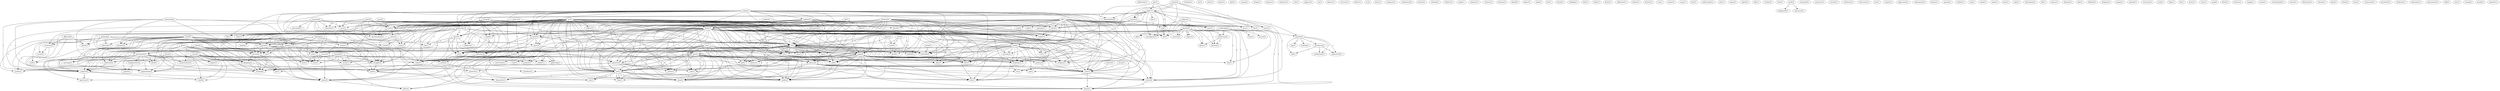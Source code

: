 digraph G {
  federation [ label="federation(1)" ];
  affirmed [ label="affirmed(2)" ];
  continue [ label="continue(2)" ];
  policy [ label="policy(1)" ];
  organization [ label="organization(2)" ];
  claim [ label="claim(3)" ];
  number [ label="number(6)" ];
  publication [ label="publication(3)" ];
  send [ label="send(2)" ];
  give [ label="give(4)" ];
  reject [ label="reject(3)" ];
  liar [ label="liar(1)" ];
  info [ label="info(1)" ];
  book [ label="book(13)" ];
  re [ label="re(2)" ];
  reference [ label="reference(4)" ];
  use [ label="use(1)" ];
  page [ label="page(6)" ];
  text [ label="text(1)" ];
  compare [ label="compare(1)" ];
  quote [ label="quote(2)" ];
  library [ label="library(2)" ];
  re [ label="re(3)" ];
  use [ label="use(1)" ];
  mine [ label="mine(2)" ];
  non [ label="non(1)" ];
  fact [ label="fact(1)" ];
  responsibility [ label="responsibility(2)" ];
  verify [ label="verify(2)" ];
  hand [ label="hand(2)" ];
  called [ label="called(1)" ];
  see [ label="see(1)" ];
  call [ label="call(2)" ];
  anybody [ label="anybody(1)" ];
  freedom [ label="freedom(1)" ];
  arf [ label="arf(1)" ];
  show [ label="show(1)" ];
  participated [ label="participated(1)" ];
  stand [ label="stand(1)" ];
  stand [ label="stand(1)" ];
  conflict [ label="conflict(1)" ];
  noted [ label="noted(1)" ];
  year [ label="year(3)" ];
  force [ label="force(2)" ];
  struggle [ label="struggle(4)" ];
  support [ label="support(6)" ];
  boost [ label="boost(1)" ];
  cause [ label="cause(3)" ];
  youth [ label="youth(2)" ];
  pledging [ label="pledging(2)" ];
  training [ label="training(2)" ];
  need [ label="need(1)" ];
  spectrum [ label="spectrum(1)" ];
  world [ label="world(2)" ];
  enjoys [ label="enjoys(1)" ];
  split [ label="split(1)" ];
  escape [ label="escape(1)" ];
  brings [ label="brings(1)" ];
  expose [ label="expose(1)" ];
  manhunt [ label="manhunt(1)" ];
  role [ label="role(1)" ];
  appears [ label="appears(1)" ];
  rm [ label="rm(1)" ];
  cambridge [ label="cambridge(2)" ];
  bow [ label="bow(1)" ];
  murder [ label="murder(4)" ];
  consul [ label="consul(2)" ];
  title [ label="title(1)" ];
  ultimatum [ label="ultimatum(2)" ];
  ohanus [ label="ohanus(1)" ];
  greece [ label="greece(2)" ];
  switch [ label="switch(1)" ];
  joined [ label="joined(1)" ];
  member [ label="member(2)" ];
  group [ label="group(3)" ];
  ruling [ label="ruling(1)" ];
  ara [ label="ara(1)" ];
  pursuit [ label="pursuit(2)" ];
  voice [ label="voice(1)" ];
  host [ label="host(1)" ];
  solidarity [ label="solidarity(4)" ];
  party [ label="party(9)" ];
  array [ label="array(1)" ];
  survives [ label="survives(1)" ];
  follow [ label="follow(1)" ];
  cc [ label="cc(2)" ];
  army [ label="army(1)" ];
  sdpa [ label="sdpa(2)" ];
  work [ label="work(1)" ];
  sera [ label="sera(1)" ];
  urartu [ label="urartu(3)" ];
  mouthpiece [ label="mouthpiece(1)" ];
  die [ label="die(1)" ];
  zuma [ label="zuma(1)" ];
  org [ label="org(7)" ];
  tell [ label="tell(1)" ];
  work [ label="work(1)" ];
  response [ label="response(1)" ];
  conference [ label="conference(2)" ];
  dd [ label="dd(1)" ];
  care [ label="care(2)" ];
  provide [ label="provide(1)" ];
  et [ label="et(1)" ];
  gif [ label="gif(2)" ];
  pile [ label="pile(1)" ];
  desk [ label="desk(1)" ];
  ask [ label="ask(1)" ];
  sct [ label="sct(1)" ];
  believe [ label="believe(1)" ];
  etc [ label="etc(1)" ];
  check [ label="check(1)" ];
  garbage [ label="garbage(1)" ];
  writes [ label="writes(4)" ];
  denial [ label="denial(1)" ];
  branch [ label="branch(1)" ];
  exists [ label="exists(2)" ];
  soul [ label="soul(1)" ];
  today [ label="today(1)" ];
  extermination [ label="extermination(1)" ];
  tribunal [ label="tribunal(1)" ];
  beehive [ label="beehive(1)" ];
  subject [ label="subject(2)" ];
  news [ label="news(2)" ];
  edu [ label="edu(4)" ];
  columbia [ label="columbia(4)" ];
  article [ label="article(4)" ];
  sdpa [ label="sdpa(11)" ];
  engin [ label="engin(1)" ];
  reporter [ label="reporter(1)" ];
  witness [ label="witness(1)" ];
  bassam [ label="bassam(1)" ];
  behalf [ label="behalf(1)" ];
  object [ label="object(1)" ];
  shop [ label="shop(1)" ];
  boy [ label="boy(1)" ];
  closed [ label="closed(1)" ];
  building [ label="building(1)" ];
  hide [ label="hide(1)" ];
  time [ label="time(1)" ];
  mr [ label="mr(6)" ];
  writer [ label="writer(1)" ];
  way [ label="way(1)" ];
  publish [ label="publish(1)" ];
  question [ label="question(3)" ];
  crap [ label="crap(3)" ];
  address [ label="address(1)" ];
  proof [ label="proof(1)" ];
  movement [ label="movement(10)" ];
  seems [ label="seems(1)" ];
  gave [ label="gave(3)" ];
  put [ label="put(1)" ];
  holds [ label="holds(1)" ];
  go [ label="go(1)" ];
  effort [ label="effort(1)" ];
  letter [ label="letter(1)" ];
  abduction [ label="abduction(1)" ];
  armenia [ label="armenia(2)" ];
  proceeded [ label="proceeded(1)" ];
  mountain [ label="mountain(1)" ];
  serve [ label="serve(1)" ];
  asala [ label="asala(3)" ];
  indication [ label="indication(1)" ];
  link [ label="link(1)" ];
  message [ label="message(3)" ];
  comment [ label="comment(1)" ];
  introduce [ label="introduce(1)" ];
  idea [ label="idea(1)" ];
  addition [ label="addition(1)" ];
  bother [ label="bother(1)" ];
  history [ label="history(1)" ];
  son [ label="son(1)" ];
  ego [ label="ego(1)" ];
  nothing [ label="nothing(1)" ];
  murderer [ label="murderer(2)" ];
  self [ label="self(1)" ];
  underworld [ label="underworld(1)" ];
  satisfaction [ label="satisfaction(1)" ];
  point [ label="point(3)" ];
  davidian [ label="davidian(6)" ];
  front [ label="front(3)" ];
  size [ label="size(1)" ];
  charachter [ label="charachter(1)" ];
  preface [ label="preface(2)" ];
  vd [ label="vd(5)" ];
  post [ label="post(1)" ];
  assortment [ label="assortment(1)" ];
  trade [ label="trade(1)" ];
  purpose [ label="purpose(1)" ];
  gathering [ label="gathering(1)" ];
  cabinet [ label="cabinet(1)" ];
  labor [ label="labor(2)" ];
  center [ label="center(1)" ];
  wasn [ label="wasn(1)" ];
  face [ label="face(1)" ];
  ambassador [ label="ambassador(1)" ];
  part [ label="part(1)" ];
  place [ label="place(2)" ];
  capital [ label="capital(1)" ];
  reveal [ label="reveal(1)" ];
  matter [ label="matter(1)" ];
  falls [ label="falls(1)" ];
  sunday [ label="sunday(1)" ];
  dashnag [ label="dashnag(2)" ];
  gunduz [ label="gunduz(2)" ];
  import [ label="import(1)" ];
  gift [ label="gift(1)" ];
  gives [ label="gives(1)" ];
  receives [ label="receives(1)" ];
  position [ label="position(1)" ];
  tried [ label="tried(1)" ];
  committee [ label="committee(2)" ];
  sarik [ label="sarik(2)" ];
  bodyguard [ label="bodyguard(1)" ];
  massacre [ label="massacre(1)" ];
  command [ label="command(1)" ];
  presence [ label="presence(1)" ];
  meeting [ label="meeting(3)" ];
  activity [ label="activity(1)" ];
  rawlinson [ label="rawlinson(1)" ];
  assassination [ label="assassination(1)" ];
  discussion [ label="discussion(1)" ];
  eye [ label="eye(1)" ];
  cypriot [ label="cypriot(1)" ];
  appressian [ label="appressian(1)" ];
  parliament [ label="parliament(3)" ];
  january [ label="january(3)" ];
  david [ label="david(2)" ];
  boston [ label="boston(1)" ];
  post [ label="post(1)" ];
  vedat [ label="vedat(1)" ];
  wrote [ label="wrote(1)" ];
  anyone [ label="anyone(1)" ];
  gunduz [ label="gunduz(2)" ];
  sydney [ label="sydney(1)" ];
  iraq [ label="iraq(1)" ];
  salim [ label="salim(2)" ];
  sahak [ label="sahak(1)" ];
  dogan [ label="dogan(2)" ];
  serdar [ label="serdar(8)" ];
  source [ label="source(3)" ];
  name [ label="name(1)" ];
  arab [ label="arab(1)" ];
  cape [ label="cape(1)" ];
  description [ label="description(1)" ];
  abu [ label="abu(1)" ];
  vd [ label="vd(1)" ];
  file [ label="file(1)" ];
  headquarters [ label="headquarters(2)" ];
  suburb [ label="suburb(1)" ];
  square [ label="square(1)" ];
  attended [ label="attended(1)" ];
  lebanon [ label="lebanon(1)" ];
  take [ label="take(1)" ];
  bedford [ label="bedford(1)" ];
  bulgaria [ label="bulgaria(1)" ];
  uucp [ label="uucp(3)" ];
  reagan [ label="reagan(1)" ];
  prelude [ label="prelude(1)" ];
  apr [ label="apr(3)" ];
  terrorism [ label="terrorism(1)" ];
  avail [ label="avail(1)" ];
  hope [ label="hope(1)" ];
  hla [ label="hla(1)" ];
  hosts [ label="hosts(1)" ];
  argic [ label="argic(6)" ];
  author [ label="author(2)" ];
  arikan [ label="arikan(2)" ];
  story [ label="story(1)" ];
  jcag [ label="jcag(2)" ];
  blood [ label="blood(1)" ];
  bureau [ label="bureau(1)" ];
  noggin [ label="noggin(1)" ];
  issue [ label="issue(2)" ];
  union [ label="union(1)" ];
  charalambidi [ label="charalambidi(1)" ];
  march [ label="march(1)" ];
  liberation [ label="liberation(3)" ];
  dd [ label="dd(1)" ];
  refuses [ label="refuses(1)" ];
  april [ label="april(1)" ];
  orhan [ label="orhan(2)" ];
  east [ label="east(1)" ];
  communist [ label="communist(1)" ];
  president [ label="president(1)" ];
  sarkisian [ label="sarkisian(1)" ];
  december [ label="december(1)" ];
  government [ label="government(1)" ];
  edik [ label="edik(1)" ];
  mar [ label="mar(1)" ];
  ariyak [ label="ariyak(2)" ];
  pasok [ label="pasok(2)" ];
  minister [ label="minister(1)" ];
  affirmed -> continue [ label="1" ];
  affirmed -> policy [ label="1" ];
  affirmed -> organization [ label="1" ];
  claim -> number [ label="1" ];
  claim -> publication [ label="1" ];
  claim -> send [ label="1" ];
  claim -> give [ label="1" ];
  claim -> reject [ label="1" ];
  claim -> liar [ label="1" ];
  claim -> info [ label="1" ];
  claim -> book [ label="1" ];
  claim -> re [ label="1" ];
  claim -> reference [ label="1" ];
  claim -> use [ label="1" ];
  claim -> page [ label="1" ];
  claim -> text [ label="1" ];
  claim -> compare [ label="1" ];
  claim -> quote [ label="1" ];
  claim -> library [ label="1" ];
  claim -> re [ label="1" ];
  claim -> use [ label="1" ];
  claim -> mine [ label="1" ];
  claim -> non [ label="1" ];
  claim -> fact [ label="1" ];
  claim -> responsibility [ label="1" ];
  claim -> verify [ label="1" ];
  claim -> hand [ label="1" ];
  claim -> called [ label="1" ];
  claim -> see [ label="1" ];
  claim -> call [ label="1" ];
  claim -> anybody [ label="1" ];
  number -> participated [ label="1" ];
  number -> reject [ label="1" ];
  number -> stand [ label="1" ];
  number -> book [ label="1" ];
  number -> use [ label="1" ];
  number -> page [ label="1" ];
  number -> text [ label="1" ];
  number -> stand [ label="1" ];
  number -> library [ label="1" ];
  number -> conflict [ label="1" ];
  number -> use [ label="1" ];
  number -> mine [ label="1" ];
  number -> noted [ label="1" ];
  number -> verify [ label="1" ];
  number -> year [ label="1" ];
  force -> struggle [ label="1" ];
  force -> support [ label="1" ];
  cause -> youth [ label="1" ];
  cause -> pledging [ label="1" ];
  cause -> training [ label="1" ];
  cause -> need [ label="1" ];
  cause -> support [ label="1" ];
  cause -> spectrum [ label="1" ];
  cause -> world [ label="1" ];
  cause -> enjoys [ label="1" ];
  cambridge -> bow [ label="1" ];
  cambridge -> give [ label="1" ];
  cambridge -> murder [ label="1" ];
  cambridge -> consul [ label="1" ];
  cambridge -> title [ label="1" ];
  cambridge -> ultimatum [ label="1" ];
  greece -> switch [ label="1" ];
  greece -> joined [ label="1" ];
  greece -> member [ label="1" ];
  greece -> group [ label="1" ];
  greece -> ruling [ label="2" ];
  greece -> ara [ label="1" ];
  greece -> pursuit [ label="1" ];
  greece -> non [ label="1" ];
  greece -> voice [ label="1" ];
  greece -> host [ label="1" ];
  greece -> solidarity [ label="1" ];
  greece -> support [ label="2" ];
  greece -> party [ label="2" ];
  greece -> organization [ label="1" ];
  greece -> array [ label="1" ];
  greece -> spectrum [ label="1" ];
  greece -> world [ label="1" ];
  greece -> enjoys [ label="1" ];
  sdpa -> work [ label="1" ];
  sdpa -> sera [ label="1" ];
  sdpa -> urartu [ label="2" ];
  sdpa -> stand [ label="1" ];
  sdpa -> murder [ label="1" ];
  sdpa -> stand [ label="1" ];
  sdpa -> mouthpiece [ label="1" ];
  sdpa -> die [ label="1" ];
  sdpa -> zuma [ label="1" ];
  sdpa -> responsibility [ label="1" ];
  sdpa -> org [ label="6" ];
  sdpa -> tell [ label="1" ];
  sdpa -> work [ label="1" ];
  dd -> care [ label="1" ];
  dd -> send [ label="1" ];
  dd -> book [ label="2" ];
  dd -> provide [ label="1" ];
  dd -> reference [ label="1" ];
  dd -> et [ label="1" ];
  dd -> page [ label="1" ];
  dd -> gif [ label="1" ];
  dd -> pile [ label="1" ];
  dd -> desk [ label="1" ];
  dd -> library [ label="1" ];
  dd -> ask [ label="1" ];
  dd -> sct [ label="1" ];
  dd -> believe [ label="1" ];
  dd -> etc [ label="1" ];
  dd -> check [ label="1" ];
  dd -> garbage [ label="1" ];
  dd -> year [ label="1" ];
  dd -> writes [ label="1" ];
  dd -> denial [ label="1" ];
  work -> exists [ label="1" ];
  work -> soul [ label="1" ];
  work -> today [ label="1" ];
  work -> extermination [ label="1" ];
  subject -> sera [ label="1" ];
  subject -> news [ label="1" ];
  subject -> edu [ label="1" ];
  subject -> re [ label="1" ];
  subject -> re [ label="1" ];
  subject -> zuma [ label="1" ];
  subject -> columbia [ label="1" ];
  article -> urartu [ label="3" ];
  article -> news [ label="1" ];
  article -> edu [ label="1" ];
  article -> org [ label="2" ];
  article -> sdpa [ label="2" ];
  article -> columbia [ label="1" ];
  exists -> soul [ label="1" ];
  exists -> group [ label="1" ];
  exists -> struggle [ label="1" ];
  urartu -> stand [ label="1" ];
  urartu -> stand [ label="1" ];
  urartu -> org [ label="5" ];
  urartu -> work [ label="1" ];
  urartu -> sdpa [ label="5" ];
  publication -> reject [ label="2" ];
  publication -> liar [ label="2" ];
  publication -> info [ label="2" ];
  publication -> reference [ label="2" ];
  publication -> time [ label="1" ];
  publication -> quote [ label="2" ];
  publication -> non [ label="2" ];
  publication -> called [ label="2" ];
  publication -> see [ label="2" ];
  mr -> send [ label="1" ];
  mr -> switch [ label="1" ];
  mr -> give [ label="1" ];
  mr -> reject [ label="1" ];
  mr -> book [ label="4" ];
  mr -> writer [ label="1" ];
  mr -> continue [ label="1" ];
  mr -> re [ label="1" ];
  mr -> use [ label="1" ];
  mr -> policy [ label="1" ];
  mr -> page [ label="5" ];
  mr -> text [ label="1" ];
  mr -> member [ label="1" ];
  mr -> way [ label="1" ];
  mr -> publish [ label="1" ];
  mr -> question [ label="3" ];
  mr -> youth [ label="1" ];
  mr -> crap [ label="2" ];
  mr -> ruling [ label="1" ];
  mr -> desk [ label="1" ];
  mr -> compare [ label="1" ];
  mr -> ara [ label="1" ];
  mr -> quote [ label="1" ];
  mr -> address [ label="1" ];
  mr -> library [ label="1" ];
  mr -> proof [ label="1" ];
  mr -> pursuit [ label="1" ];
  mr -> re [ label="1" ];
  mr -> use [ label="1" ];
  mr -> mine [ label="3" ];
  mr -> pledging [ label="1" ];
  mr -> believe [ label="1" ];
  mr -> movement [ label="1" ];
  mr -> struggle [ label="1" ];
  mr -> fact [ label="1" ];
  mr -> etc [ label="1" ];
  mr -> training [ label="1" ];
  mr -> seems [ label="2" ];
  mr -> verify [ label="1" ];
  mr -> need [ label="1" ];
  mr -> gave [ label="1" ];
  mr -> put [ label="1" ];
  mr -> support [ label="2" ];
  mr -> party [ label="1" ];
  mr -> organization [ label="2" ];
  mr -> call [ label="2" ];
  mr -> anybody [ label="1" ];
  go -> book [ label="1" ];
  go -> re [ label="1" ];
  go -> time [ label="1" ];
  go -> re [ label="1" ];
  go -> effort [ label="1" ];
  send -> give [ label="1" ];
  send -> provide [ label="1" ];
  send -> use [ label="1" ];
  send -> et [ label="1" ];
  send -> page [ label="1" ];
  send -> text [ label="1" ];
  send -> gif [ label="1" ];
  send -> compare [ label="1" ];
  send -> ask [ label="1" ];
  send -> use [ label="1" ];
  send -> mine [ label="1" ];
  send -> sct [ label="1" ];
  send -> fact [ label="1" ];
  send -> verify [ label="1" ];
  send -> year [ label="1" ];
  send -> writes [ label="1" ];
  send -> denial [ label="1" ];
  send -> call [ label="1" ];
  send -> anybody [ label="1" ];
  armenia -> soul [ label="1" ];
  armenia -> proceeded [ label="1" ];
  armenia -> today [ label="1" ];
  armenia -> struggle [ label="1" ];
  armenia -> work [ label="1" ];
  armenia -> support [ label="1" ];
  armenia -> mountain [ label="1" ];
  armenia -> serve [ label="1" ];
  armenia -> extermination [ label="1" ];
  asala -> writer [ label="1" ];
  asala -> continue [ label="1" ];
  asala -> policy [ label="1" ];
  asala -> member [ label="1" ];
  asala -> indication [ label="1" ];
  asala -> group [ label="1" ];
  asala -> question [ label="1" ];
  asala -> ruling [ label="1" ];
  asala -> ara [ label="1" ];
  asala -> struggle [ label="2" ];
  asala -> link [ label="1" ];
  asala -> put [ label="1" ];
  asala -> support [ label="2" ];
  asala -> party [ label="1" ];
  asala -> organization [ label="2" ];
  asala -> message [ label="1" ];
  give -> use [ label="1" ];
  give -> text [ label="1" ];
  give -> title [ label="1" ];
  give -> library [ label="1" ];
  give -> comment [ label="1" ];
  give -> use [ label="1" ];
  give -> mine [ label="1" ];
  give -> introduce [ label="1" ];
  give -> idea [ label="1" ];
  give -> verify [ label="1" ];
  give -> year [ label="1" ];
  give -> call [ label="1" ];
  reject -> liar [ label="1" ];
  reject -> reference [ label="1" ];
  reject -> non [ label="1" ];
  reject -> addition [ label="1" ];
  reject -> called [ label="1" ];
  reject -> see [ label="1" ];
  stand -> conflict [ label="1" ];
  murder -> ego [ label="1" ];
  murder -> nothing [ label="1" ];
  murder -> murderer [ label="1" ];
  murder -> self [ label="1" ];
  murder -> underworld [ label="1" ];
  murder -> satisfaction [ label="1" ];
  point -> etc [ label="2" ];
  davidian -> book [ label="3" ];
  davidian -> re [ label="1" ];
  davidian -> use [ label="1" ];
  davidian -> page [ label="4" ];
  davidian -> text [ label="1" ];
  davidian -> way [ label="1" ];
  davidian -> publish [ label="1" ];
  davidian -> question [ label="1" ];
  davidian -> crap [ label="1" ];
  davidian -> desk [ label="1" ];
  davidian -> compare [ label="1" ];
  davidian -> quote [ label="1" ];
  davidian -> library [ label="1" ];
  davidian -> proof [ label="1" ];
  davidian -> re [ label="1" ];
  davidian -> use [ label="1" ];
  davidian -> mine [ label="2" ];
  davidian -> believe [ label="1" ];
  davidian -> fact [ label="1" ];
  davidian -> etc [ label="1" ];
  davidian -> seems [ label="1" ];
  davidian -> verify [ label="1" ];
  davidian -> gave [ label="1" ];
  davidian -> columbia [ label="1" ];
  davidian -> writes [ label="2" ];
  davidian -> call [ label="2" ];
  davidian -> anybody [ label="1" ];
  book -> provide [ label="1" ];
  book -> re [ label="2" ];
  book -> reference [ label="2" ];
  book -> use [ label="2" ];
  book -> et [ label="1" ];
  book -> page [ label="5" ];
  book -> text [ label="2" ];
  book -> gif [ label="1" ];
  book -> way [ label="2" ];
  book -> question [ label="2" ];
  book -> crap [ label="2" ];
  book -> time [ label="1" ];
  book -> desk [ label="1" ];
  book -> compare [ label="2" ];
  book -> quote [ label="2" ];
  book -> library [ label="2" ];
  book -> proof [ label="2" ];
  book -> re [ label="2" ];
  book -> use [ label="2" ];
  book -> mine [ label="4" ];
  book -> non [ label="2" ];
  book -> front [ label="1" ];
  book -> fact [ label="2" ];
  book -> etc [ label="4" ];
  book -> seems [ label="2" ];
  book -> idea [ label="1" ];
  book -> verify [ label="2" ];
  book -> hand [ label="2" ];
  book -> addition [ label="1" ];
  book -> called [ label="2" ];
  book -> size [ label="1" ];
  book -> charachter [ label="1" ];
  book -> preface [ label="1" ];
  book -> year [ label="2" ];
  book -> writes [ label="1" ];
  book -> see [ label="2" ];
  book -> denial [ label="1" ];
  book -> call [ label="2" ];
  book -> anybody [ label="2" ];
  vd -> page [ label="5" ];
  vd -> question [ label="3" ];
  vd -> crap [ label="3" ];
  vd -> desk [ label="2" ];
  vd -> mine [ label="3" ];
  vd -> believe [ label="2" ];
  vd -> seems [ label="3" ];
  vd -> columbia [ label="2" ];
  post -> assortment [ label="1" ];
  post -> gif [ label="1" ];
  post -> trade [ label="1" ];
  post -> purpose [ label="1" ];
  post -> gathering [ label="1" ];
  post -> party [ label="1" ];
  post -> cabinet [ label="1" ];
  post -> labor [ label="1" ];
  continue -> reveal [ label="1" ];
  continue -> matter [ label="1" ];
  re -> reference [ label="1" ];
  re -> use [ label="2" ];
  re -> page [ label="2" ];
  re -> text [ label="2" ];
  re -> way [ label="2" ];
  re -> publish [ label="2" ];
  re -> time [ label="1" ];
  re -> compare [ label="2" ];
  re -> library [ label="2" ];
  re -> proof [ label="2" ];
  re -> use [ label="2" ];
  re -> mine [ label="2" ];
  re -> non [ label="1" ];
  re -> fact [ label="2" ];
  re -> etc [ label="2" ];
  re -> verify [ label="2" ];
  re -> called [ label="1" ];
  re -> columbia [ label="1" ];
  re -> see [ label="1" ];
  re -> call [ label="2" ];
  re -> anybody [ label="2" ];
  reference -> called [ label="2" ];
  use -> text [ label="1" ];
  use -> mine [ label="1" ];
  use -> idea [ label="1" ];
  use -> verify [ label="1" ];
  use -> size [ label="1" ];
  use -> charachter [ label="1" ];
  dashnag -> indication [ label="1" ];
  dashnag -> group [ label="1" ];
  dashnag -> reveal [ label="1" ];
  dashnag -> pledging [ label="1" ];
  dashnag -> struggle [ label="1" ];
  dashnag -> matter [ label="1" ];
  dashnag -> link [ label="1" ];
  dashnag -> gave [ label="1" ];
  dashnag -> support [ label="1" ];
  gunduz -> title [ label="1" ];
  gunduz -> ultimatum [ label="2" ];
  gunduz -> import [ label="1" ];
  gunduz -> mouthpiece [ label="1" ];
  gunduz -> gift [ label="1" ];
  gunduz -> tell [ label="1" ];
  gunduz -> gives [ label="1" ];
  gunduz -> receives [ label="1" ];
  gunduz -> position [ label="1" ];
  committee -> member [ label="1" ];
  committee -> stand [ label="1" ];
  committee -> ruling [ label="1" ];
  committee -> ara [ label="1" ];
  committee -> conflict [ label="1" ];
  committee -> noted [ label="1" ];
  committee -> support [ label="1" ];
  committee -> organization [ label="1" ];
  page -> text [ label="2" ];
  page -> question [ label="1" ];
  page -> crap [ label="1" ];
  page -> desk [ label="1" ];
  page -> compare [ label="2" ];
  page -> library [ label="2" ];
  page -> use [ label="2" ];
  page -> mine [ label="3" ];
  page -> believe [ label="1" ];
  page -> fact [ label="2" ];
  page -> seems [ label="1" ];
  page -> verify [ label="2" ];
  page -> preface [ label="1" ];
  page -> year [ label="1" ];
  page -> call [ label="2" ];
  page -> anybody [ label="2" ];
  sarik -> bodyguard [ label="1" ];
  sarik -> massacre [ label="1" ];
  stand -> conflict [ label="1" ];
  meeting -> group [ label="2" ];
  meeting -> ruling [ label="2" ];
  meeting -> pursuit [ label="2" ];
  meeting -> struggle [ label="1" ];
  meeting -> non [ label="2" ];
  meeting -> voice [ label="2" ];
  meeting -> host [ label="2" ];
  meeting -> support [ label="1" ];
  meeting -> party [ label="2" ];
  meeting -> array [ label="2" ];
  group -> pursuit [ label="1" ];
  group -> struggle [ label="1" ];
  group -> non [ label="1" ];
  group -> assassination [ label="1" ];
  group -> voice [ label="1" ];
  group -> solidarity [ label="1" ];
  group -> party [ label="1" ];
  question -> crap [ label="1" ];
  question -> mine [ label="1" ];
  question -> seems [ label="1" ];
  question -> put [ label="1" ];
  question -> organization [ label="1" ];
  youth -> comment [ label="1" ];
  youth -> introduce [ label="1" ];
  youth -> need [ label="1" ];
  january -> front [ label="1" ];
  january -> addition [ label="1" ];
  january -> work [ label="1" ];
  january -> preface [ label="1" ];
  january -> year [ label="1" ];
  ruling -> ara [ label="1" ];
  ruling -> pursuit [ label="1" ];
  ruling -> non [ label="1" ];
  ruling -> voice [ label="1" ];
  ruling -> host [ label="1" ];
  ruling -> solidarity [ label="1" ];
  david -> columbia [ label="1" ];
  quote -> re [ label="1" ];
  quote -> non [ label="1" ];
  quote -> gave [ label="1" ];
  quote -> called [ label="1" ];
  quote -> see [ label="1" ];
  quote -> call [ label="1" ];
  ultimatum -> gives [ label="1" ];
  ultimatum -> position [ label="1" ];
  post -> purpose [ label="1" ];
  post -> gathering [ label="1" ];
  post -> party [ label="1" ];
  post -> cabinet [ label="1" ];
  post -> labor [ label="1" ];
  vedat -> re [ label="1" ];
  vedat -> columbia [ label="1" ];
  vedat -> wrote [ label="1" ];
  library -> ask [ label="1" ];
  library -> use [ label="1" ];
  library -> mine [ label="1" ];
  library -> sct [ label="1" ];
  library -> verify [ label="1" ];
  library -> year [ label="1" ];
  library -> writes [ label="1" ];
  library -> denial [ label="1" ];
  gunduz -> import [ label="1" ];
  gunduz -> mouthpiece [ label="1" ];
  gunduz -> gift [ label="1" ];
  gunduz -> tell [ label="1" ];
  gunduz -> gives [ label="1" ];
  gunduz -> receives [ label="1" ];
  gunduz -> position [ label="1" ];
  salim -> pursuit [ label="1" ];
  salim -> pledging [ label="1" ];
  salim -> movement [ label="1" ];
  salim -> struggle [ label="1" ];
  salim -> training [ label="1" ];
  salim -> need [ label="1" ];
  salim -> put [ label="1" ];
  salim -> support [ label="1" ];
  salim -> organization [ label="1" ];
  pursuit -> pledging [ label="1" ];
  pursuit -> training [ label="1" ];
  pursuit -> need [ label="1" ];
  dogan -> re [ label="1" ];
  dogan -> columbia [ label="1" ];
  dogan -> wrote [ label="1" ];
  serdar -> re [ label="2" ];
  serdar -> sct [ label="1" ];
  serdar -> non [ label="2" ];
  serdar -> zuma [ label="1" ];
  serdar -> source [ label="1" ];
  serdar -> etc [ label="2" ];
  serdar -> check [ label="1" ];
  serdar -> hand [ label="2" ];
  serdar -> called [ label="2" ];
  serdar -> work [ label="1" ];
  serdar -> mountain [ label="1" ];
  serdar -> year [ label="1" ];
  serdar -> writes [ label="1" ];
  serdar -> see [ label="2" ];
  serdar -> denial [ label="1" ];
  serdar -> serve [ label="1" ];
  serdar -> extermination [ label="1" ];
  abu -> pledging [ label="1" ];
  abu -> movement [ label="1" ];
  abu -> struggle [ label="1" ];
  abu -> training [ label="1" ];
  abu -> need [ label="1" ];
  abu -> put [ label="1" ];
  abu -> support [ label="1" ];
  abu -> organization [ label="1" ];
  re -> use [ label="2" ];
  re -> mine [ label="2" ];
  re -> non [ label="1" ];
  re -> fact [ label="2" ];
  re -> etc [ label="2" ];
  re -> verify [ label="2" ];
  re -> called [ label="1" ];
  re -> columbia [ label="1" ];
  re -> see [ label="1" ];
  re -> call [ label="2" ];
  re -> anybody [ label="2" ];
  use -> mine [ label="1" ];
  use -> idea [ label="1" ];
  use -> verify [ label="1" ];
  use -> size [ label="1" ];
  use -> charachter [ label="1" ];
  vd -> mine [ label="3" ];
  vd -> believe [ label="2" ];
  vd -> seems [ label="3" ];
  vd -> columbia [ label="2" ];
  pledging -> matter [ label="1" ];
  pledging -> training [ label="1" ];
  pledging -> need [ label="1" ];
  murderer -> self [ label="1" ];
  murderer -> underworld [ label="1" ];
  murderer -> satisfaction [ label="1" ];
  movement -> struggle [ label="3" ];
  movement -> noted [ label="2" ];
  movement -> matter [ label="2" ];
  movement -> assassination [ label="1" ];
  movement -> link [ label="1" ];
  movement -> training [ label="1" ];
  movement -> need [ label="1" ];
  movement -> headquarters [ label="1" ];
  movement -> support [ label="3" ];
  movement -> party [ label="2" ];
  movement -> organization [ label="1" ];
  movement -> message [ label="1" ];
  movement -> suburb [ label="1" ];
  struggle -> training [ label="2" ];
  struggle -> need [ label="2" ];
  non -> voice [ label="1" ];
  non -> solidarity [ label="1" ];
  non -> called [ label="1" ];
  front -> training [ label="1" ];
  front -> need [ label="1" ];
  front -> support [ label="1" ];
  front -> preface [ label="1" ];
  front -> year [ label="1" ];
  attended -> voice [ label="1" ];
  attended -> host [ label="1" ];
  attended -> solidarity [ label="1" ];
  attended -> purpose [ label="1" ];
  attended -> gathering [ label="1" ];
  attended -> cabinet [ label="1" ];
  attended -> array [ label="1" ];
  attended -> labor [ label="1" ];
  source -> voice [ label="1" ];
  source -> host [ label="1" ];
  source -> solidarity [ label="1" ];
  source -> party [ label="1" ];
  source -> array [ label="1" ];
  source -> writes [ label="1" ];
  etc -> idea [ label="2" ];
  etc -> verify [ label="1" ];
  etc -> call [ label="1" ];
  etc -> anybody [ label="1" ];
  uucp -> work [ label="1" ];
  apr -> org [ label="2" ];
  apr -> sdpa [ label="2" ];
  apr -> columbia [ label="2" ];
  apr -> writes [ label="1" ];
  solidarity -> support [ label="1" ];
  hand -> called [ label="1" ];
  hand -> see [ label="1" ];
  argic -> called [ label="2" ];
  argic -> work [ label="1" ];
  argic -> mountain [ label="1" ];
  argic -> year [ label="1" ];
  argic -> writes [ label="1" ];
  argic -> see [ label="2" ];
  argic -> denial [ label="1" ];
  argic -> serve [ label="1" ];
  argic -> extermination [ label="1" ];
  author -> year [ label="1" ];
  need -> size [ label="1" ];
  need -> charachter [ label="1" ];
  gave -> support [ label="1" ];
  gave -> call [ label="1" ];
  org -> tell [ label="1" ];
  arikan -> tell [ label="1" ];
  arikan -> work [ label="1" ];
  issue -> year [ label="1" ];
  work -> extermination [ label="1" ];
  headquarters -> suburb [ label="1" ];
  support -> party [ label="2" ];
  support -> spectrum [ label="1" ];
  support -> world [ label="1" ];
  party -> labor [ label="3" ];
  dd -> year [ label="1" ];
  dd -> writes [ label="1" ];
  dd -> denial [ label="1" ];
  preface -> year [ label="1" ];
  year -> writes [ label="1" ];
  year -> denial [ label="1" ];
  writes -> denial [ label="1" ];
}

